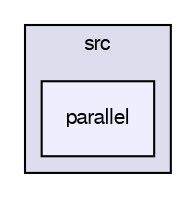 digraph "parallel" {
  compound=true
  node [ fontsize="10", fontname="FreeSans"];
  edge [ labelfontsize="10", labelfontname="FreeSans"];
  subgraph clusterdir_68267d1309a1af8e8297ef4c3efbcdba {
    graph [ bgcolor="#ddddee", pencolor="black", label="src" fontname="FreeSans", fontsize="10", URL="dir_68267d1309a1af8e8297ef4c3efbcdba.html"]
  dir_72b2b5518d1565784443265ec6729f79 [shape=box, label="parallel", style="filled", fillcolor="#eeeeff", pencolor="black", URL="dir_72b2b5518d1565784443265ec6729f79.html"];
  }
}
